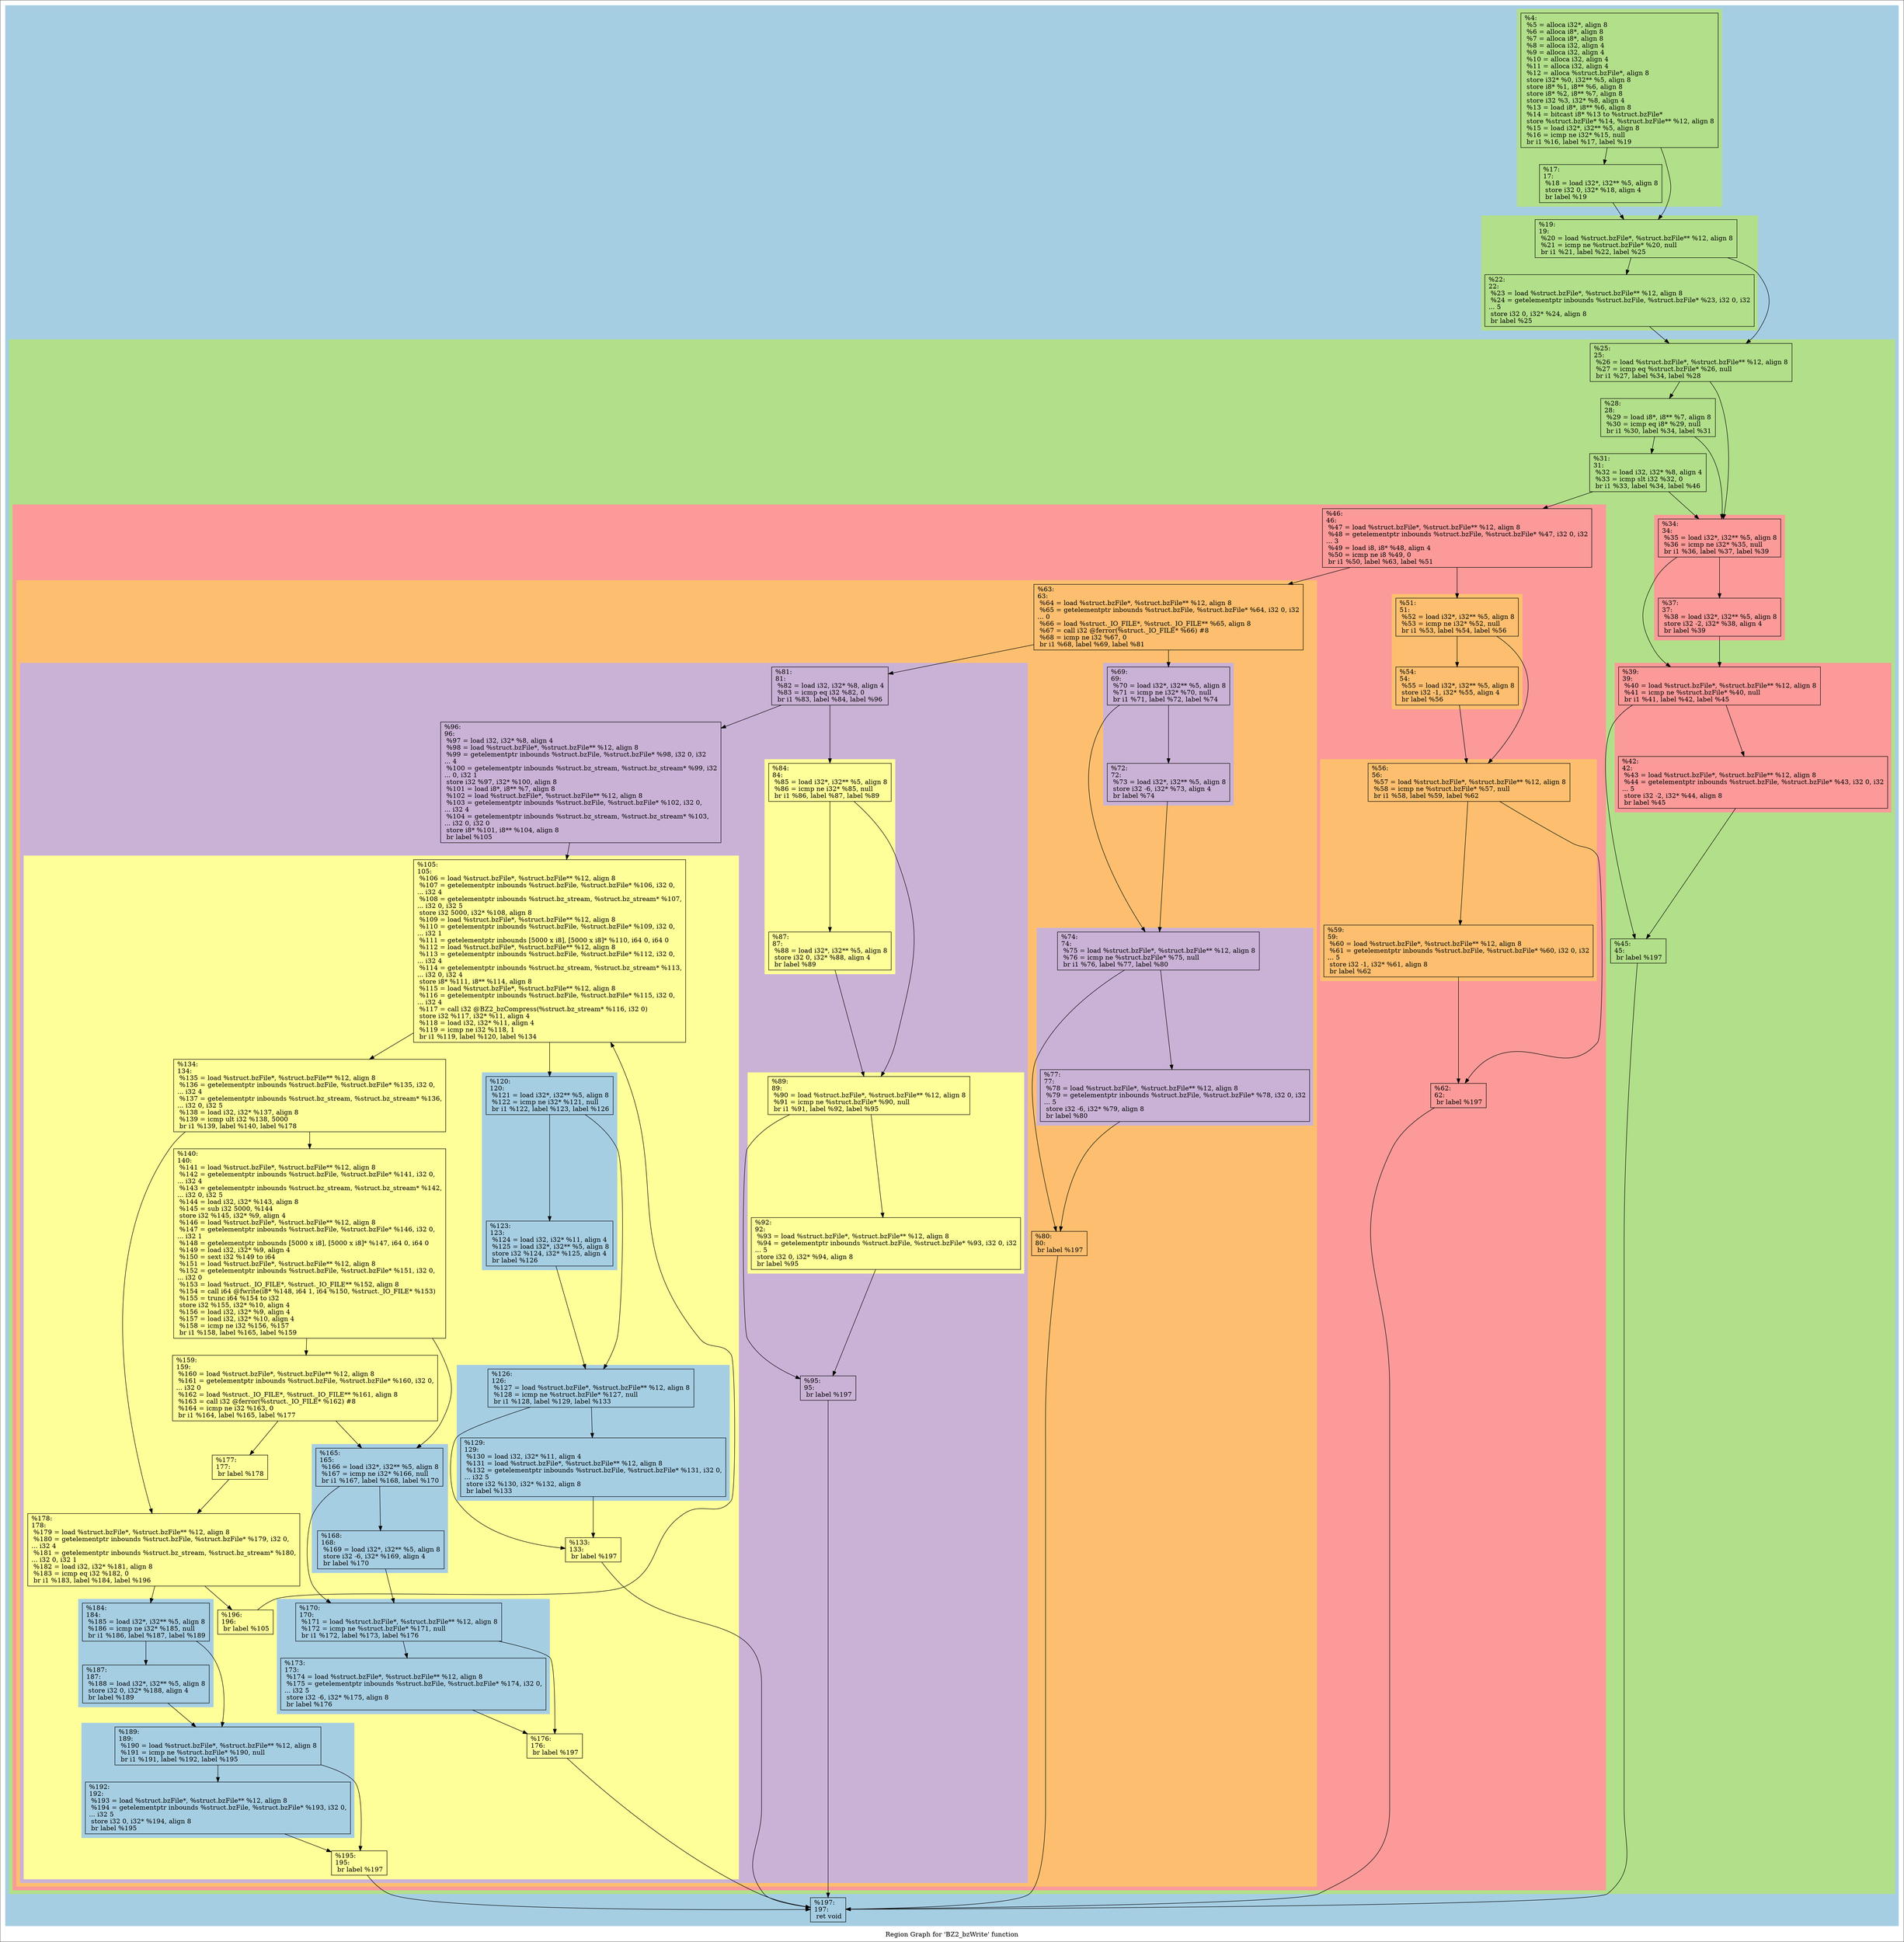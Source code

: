 digraph "Region Graph for 'BZ2_bzWrite' function" {
	label="Region Graph for 'BZ2_bzWrite' function";

	Node0x2af8f50 [shape=record,label="{%4:\l  %5 = alloca i32*, align 8\l  %6 = alloca i8*, align 8\l  %7 = alloca i8*, align 8\l  %8 = alloca i32, align 4\l  %9 = alloca i32, align 4\l  %10 = alloca i32, align 4\l  %11 = alloca i32, align 4\l  %12 = alloca %struct.bzFile*, align 8\l  store i32* %0, i32** %5, align 8\l  store i8* %1, i8** %6, align 8\l  store i8* %2, i8** %7, align 8\l  store i32 %3, i32* %8, align 4\l  %13 = load i8*, i8** %6, align 8\l  %14 = bitcast i8* %13 to %struct.bzFile*\l  store %struct.bzFile* %14, %struct.bzFile** %12, align 8\l  %15 = load i32*, i32** %5, align 8\l  %16 = icmp ne i32* %15, null\l  br i1 %16, label %17, label %19\l}"];
	Node0x2af8f50 -> Node0x2a65730;
	Node0x2af8f50 -> Node0x2839c30;
	Node0x2a65730 [shape=record,label="{%17:\l17:                                               \l  %18 = load i32*, i32** %5, align 8\l  store i32 0, i32* %18, align 4\l  br label %19\l}"];
	Node0x2a65730 -> Node0x2839c30;
	Node0x2839c30 [shape=record,label="{%19:\l19:                                               \l  %20 = load %struct.bzFile*, %struct.bzFile** %12, align 8\l  %21 = icmp ne %struct.bzFile* %20, null\l  br i1 %21, label %22, label %25\l}"];
	Node0x2839c30 -> Node0x28634d0;
	Node0x2839c30 -> Node0x2823bd0;
	Node0x28634d0 [shape=record,label="{%22:\l22:                                               \l  %23 = load %struct.bzFile*, %struct.bzFile** %12, align 8\l  %24 = getelementptr inbounds %struct.bzFile, %struct.bzFile* %23, i32 0, i32\l... 5\l  store i32 0, i32* %24, align 8\l  br label %25\l}"];
	Node0x28634d0 -> Node0x2823bd0;
	Node0x2823bd0 [shape=record,label="{%25:\l25:                                               \l  %26 = load %struct.bzFile*, %struct.bzFile** %12, align 8\l  %27 = icmp eq %struct.bzFile* %26, null\l  br i1 %27, label %34, label %28\l}"];
	Node0x2823bd0 -> Node0x2aa8ac0;
	Node0x2823bd0 -> Node0x2b33cf0;
	Node0x2aa8ac0 [shape=record,label="{%34:\l34:                                               \l  %35 = load i32*, i32** %5, align 8\l  %36 = icmp ne i32* %35, null\l  br i1 %36, label %37, label %39\l}"];
	Node0x2aa8ac0 -> Node0x2aa8700;
	Node0x2aa8ac0 -> Node0x2acb940;
	Node0x2aa8700 [shape=record,label="{%37:\l37:                                               \l  %38 = load i32*, i32** %5, align 8\l  store i32 -2, i32* %38, align 4\l  br label %39\l}"];
	Node0x2aa8700 -> Node0x2acb940;
	Node0x2acb940 [shape=record,label="{%39:\l39:                                               \l  %40 = load %struct.bzFile*, %struct.bzFile** %12, align 8\l  %41 = icmp ne %struct.bzFile* %40, null\l  br i1 %41, label %42, label %45\l}"];
	Node0x2acb940 -> Node0x28f97d0;
	Node0x2acb940 -> Node0x2a5cec0;
	Node0x28f97d0 [shape=record,label="{%42:\l42:                                               \l  %43 = load %struct.bzFile*, %struct.bzFile** %12, align 8\l  %44 = getelementptr inbounds %struct.bzFile, %struct.bzFile* %43, i32 0, i32\l... 5\l  store i32 -2, i32* %44, align 8\l  br label %45\l}"];
	Node0x28f97d0 -> Node0x2a5cec0;
	Node0x2a5cec0 [shape=record,label="{%45:\l45:                                               \l  br label %197\l}"];
	Node0x2a5cec0 -> Node0x2a9e9b0;
	Node0x2a9e9b0 [shape=record,label="{%197:\l197:                                              \l  ret void\l}"];
	Node0x2b33cf0 [shape=record,label="{%28:\l28:                                               \l  %29 = load i8*, i8** %7, align 8\l  %30 = icmp eq i8* %29, null\l  br i1 %30, label %34, label %31\l}"];
	Node0x2b33cf0 -> Node0x2aa8ac0;
	Node0x2b33cf0 -> Node0x2b5af70;
	Node0x2b5af70 [shape=record,label="{%31:\l31:                                               \l  %32 = load i32, i32* %8, align 4\l  %33 = icmp slt i32 %32, 0\l  br i1 %33, label %34, label %46\l}"];
	Node0x2b5af70 -> Node0x2aa8ac0;
	Node0x2b5af70 -> Node0x2b2de80;
	Node0x2b2de80 [shape=record,label="{%46:\l46:                                               \l  %47 = load %struct.bzFile*, %struct.bzFile** %12, align 8\l  %48 = getelementptr inbounds %struct.bzFile, %struct.bzFile* %47, i32 0, i32\l... 3\l  %49 = load i8, i8* %48, align 4\l  %50 = icmp ne i8 %49, 0\l  br i1 %50, label %63, label %51\l}"];
	Node0x2b2de80 -> Node0x2ab4590;
	Node0x2b2de80 -> Node0x27e6550;
	Node0x2ab4590 [shape=record,label="{%63:\l63:                                               \l  %64 = load %struct.bzFile*, %struct.bzFile** %12, align 8\l  %65 = getelementptr inbounds %struct.bzFile, %struct.bzFile* %64, i32 0, i32\l... 0\l  %66 = load %struct._IO_FILE*, %struct._IO_FILE** %65, align 8\l  %67 = call i32 @ferror(%struct._IO_FILE* %66) #8\l  %68 = icmp ne i32 %67, 0\l  br i1 %68, label %69, label %81\l}"];
	Node0x2ab4590 -> Node0x2a8b0e0;
	Node0x2ab4590 -> Node0x29ed650;
	Node0x2a8b0e0 [shape=record,label="{%69:\l69:                                               \l  %70 = load i32*, i32** %5, align 8\l  %71 = icmp ne i32* %70, null\l  br i1 %71, label %72, label %74\l}"];
	Node0x2a8b0e0 -> Node0x2a664d0;
	Node0x2a8b0e0 -> Node0x2a98700;
	Node0x2a664d0 [shape=record,label="{%72:\l72:                                               \l  %73 = load i32*, i32** %5, align 8\l  store i32 -6, i32* %73, align 4\l  br label %74\l}"];
	Node0x2a664d0 -> Node0x2a98700;
	Node0x2a98700 [shape=record,label="{%74:\l74:                                               \l  %75 = load %struct.bzFile*, %struct.bzFile** %12, align 8\l  %76 = icmp ne %struct.bzFile* %75, null\l  br i1 %76, label %77, label %80\l}"];
	Node0x2a98700 -> Node0x2a984c0;
	Node0x2a98700 -> Node0x2ab1580;
	Node0x2a984c0 [shape=record,label="{%77:\l77:                                               \l  %78 = load %struct.bzFile*, %struct.bzFile** %12, align 8\l  %79 = getelementptr inbounds %struct.bzFile, %struct.bzFile* %78, i32 0, i32\l... 5\l  store i32 -6, i32* %79, align 8\l  br label %80\l}"];
	Node0x2a984c0 -> Node0x2ab1580;
	Node0x2ab1580 [shape=record,label="{%80:\l80:                                               \l  br label %197\l}"];
	Node0x2ab1580 -> Node0x2a9e9b0;
	Node0x29ed650 [shape=record,label="{%81:\l81:                                               \l  %82 = load i32, i32* %8, align 4\l  %83 = icmp eq i32 %82, 0\l  br i1 %83, label %84, label %96\l}"];
	Node0x29ed650 -> Node0x2aa07a0;
	Node0x29ed650 -> Node0x2b50270;
	Node0x2aa07a0 [shape=record,label="{%84:\l84:                                               \l  %85 = load i32*, i32** %5, align 8\l  %86 = icmp ne i32* %85, null\l  br i1 %86, label %87, label %89\l}"];
	Node0x2aa07a0 -> Node0x2acb3d0;
	Node0x2aa07a0 -> Node0x2a880a0;
	Node0x2acb3d0 [shape=record,label="{%87:\l87:                                               \l  %88 = load i32*, i32** %5, align 8\l  store i32 0, i32* %88, align 4\l  br label %89\l}"];
	Node0x2acb3d0 -> Node0x2a880a0;
	Node0x2a880a0 [shape=record,label="{%89:\l89:                                               \l  %90 = load %struct.bzFile*, %struct.bzFile** %12, align 8\l  %91 = icmp ne %struct.bzFile* %90, null\l  br i1 %91, label %92, label %95\l}"];
	Node0x2a880a0 -> Node0x2a8fec0;
	Node0x2a880a0 -> Node0x2a539e0;
	Node0x2a8fec0 [shape=record,label="{%92:\l92:                                               \l  %93 = load %struct.bzFile*, %struct.bzFile** %12, align 8\l  %94 = getelementptr inbounds %struct.bzFile, %struct.bzFile* %93, i32 0, i32\l... 5\l  store i32 0, i32* %94, align 8\l  br label %95\l}"];
	Node0x2a8fec0 -> Node0x2a539e0;
	Node0x2a539e0 [shape=record,label="{%95:\l95:                                               \l  br label %197\l}"];
	Node0x2a539e0 -> Node0x2a9e9b0;
	Node0x2b50270 [shape=record,label="{%96:\l96:                                               \l  %97 = load i32, i32* %8, align 4\l  %98 = load %struct.bzFile*, %struct.bzFile** %12, align 8\l  %99 = getelementptr inbounds %struct.bzFile, %struct.bzFile* %98, i32 0, i32\l... 4\l  %100 = getelementptr inbounds %struct.bz_stream, %struct.bz_stream* %99, i32\l... 0, i32 1\l  store i32 %97, i32* %100, align 8\l  %101 = load i8*, i8** %7, align 8\l  %102 = load %struct.bzFile*, %struct.bzFile** %12, align 8\l  %103 = getelementptr inbounds %struct.bzFile, %struct.bzFile* %102, i32 0,\l... i32 4\l  %104 = getelementptr inbounds %struct.bz_stream, %struct.bz_stream* %103,\l... i32 0, i32 0\l  store i8* %101, i8** %104, align 8\l  br label %105\l}"];
	Node0x2b50270 -> Node0x2ac6ea0;
	Node0x2ac6ea0 [shape=record,label="{%105:\l105:                                              \l  %106 = load %struct.bzFile*, %struct.bzFile** %12, align 8\l  %107 = getelementptr inbounds %struct.bzFile, %struct.bzFile* %106, i32 0,\l... i32 4\l  %108 = getelementptr inbounds %struct.bz_stream, %struct.bz_stream* %107,\l... i32 0, i32 5\l  store i32 5000, i32* %108, align 8\l  %109 = load %struct.bzFile*, %struct.bzFile** %12, align 8\l  %110 = getelementptr inbounds %struct.bzFile, %struct.bzFile* %109, i32 0,\l... i32 1\l  %111 = getelementptr inbounds [5000 x i8], [5000 x i8]* %110, i64 0, i64 0\l  %112 = load %struct.bzFile*, %struct.bzFile** %12, align 8\l  %113 = getelementptr inbounds %struct.bzFile, %struct.bzFile* %112, i32 0,\l... i32 4\l  %114 = getelementptr inbounds %struct.bz_stream, %struct.bz_stream* %113,\l... i32 0, i32 4\l  store i8* %111, i8** %114, align 8\l  %115 = load %struct.bzFile*, %struct.bzFile** %12, align 8\l  %116 = getelementptr inbounds %struct.bzFile, %struct.bzFile* %115, i32 0,\l... i32 4\l  %117 = call i32 @BZ2_bzCompress(%struct.bz_stream* %116, i32 0)\l  store i32 %117, i32* %11, align 4\l  %118 = load i32, i32* %11, align 4\l  %119 = icmp ne i32 %118, 1\l  br i1 %119, label %120, label %134\l}"];
	Node0x2ac6ea0 -> Node0x2a77ca0;
	Node0x2ac6ea0 -> Node0x2a8c360;
	Node0x2a77ca0 [shape=record,label="{%120:\l120:                                              \l  %121 = load i32*, i32** %5, align 8\l  %122 = icmp ne i32* %121, null\l  br i1 %122, label %123, label %126\l}"];
	Node0x2a77ca0 -> Node0x2b38fd0;
	Node0x2a77ca0 -> Node0x2a9c310;
	Node0x2b38fd0 [shape=record,label="{%123:\l123:                                              \l  %124 = load i32, i32* %11, align 4\l  %125 = load i32*, i32** %5, align 8\l  store i32 %124, i32* %125, align 4\l  br label %126\l}"];
	Node0x2b38fd0 -> Node0x2a9c310;
	Node0x2a9c310 [shape=record,label="{%126:\l126:                                              \l  %127 = load %struct.bzFile*, %struct.bzFile** %12, align 8\l  %128 = icmp ne %struct.bzFile* %127, null\l  br i1 %128, label %129, label %133\l}"];
	Node0x2a9c310 -> Node0x2b40e50;
	Node0x2a9c310 -> Node0x2ac41b0;
	Node0x2b40e50 [shape=record,label="{%129:\l129:                                              \l  %130 = load i32, i32* %11, align 4\l  %131 = load %struct.bzFile*, %struct.bzFile** %12, align 8\l  %132 = getelementptr inbounds %struct.bzFile, %struct.bzFile* %131, i32 0,\l... i32 5\l  store i32 %130, i32* %132, align 8\l  br label %133\l}"];
	Node0x2b40e50 -> Node0x2ac41b0;
	Node0x2ac41b0 [shape=record,label="{%133:\l133:                                              \l  br label %197\l}"];
	Node0x2ac41b0 -> Node0x2a9e9b0;
	Node0x2a8c360 [shape=record,label="{%134:\l134:                                              \l  %135 = load %struct.bzFile*, %struct.bzFile** %12, align 8\l  %136 = getelementptr inbounds %struct.bzFile, %struct.bzFile* %135, i32 0,\l... i32 4\l  %137 = getelementptr inbounds %struct.bz_stream, %struct.bz_stream* %136,\l... i32 0, i32 5\l  %138 = load i32, i32* %137, align 8\l  %139 = icmp ult i32 %138, 5000\l  br i1 %139, label %140, label %178\l}"];
	Node0x2a8c360 -> Node0x2a72970;
	Node0x2a8c360 -> Node0x2ab68b0;
	Node0x2a72970 [shape=record,label="{%140:\l140:                                              \l  %141 = load %struct.bzFile*, %struct.bzFile** %12, align 8\l  %142 = getelementptr inbounds %struct.bzFile, %struct.bzFile* %141, i32 0,\l... i32 4\l  %143 = getelementptr inbounds %struct.bz_stream, %struct.bz_stream* %142,\l... i32 0, i32 5\l  %144 = load i32, i32* %143, align 8\l  %145 = sub i32 5000, %144\l  store i32 %145, i32* %9, align 4\l  %146 = load %struct.bzFile*, %struct.bzFile** %12, align 8\l  %147 = getelementptr inbounds %struct.bzFile, %struct.bzFile* %146, i32 0,\l... i32 1\l  %148 = getelementptr inbounds [5000 x i8], [5000 x i8]* %147, i64 0, i64 0\l  %149 = load i32, i32* %9, align 4\l  %150 = sext i32 %149 to i64\l  %151 = load %struct.bzFile*, %struct.bzFile** %12, align 8\l  %152 = getelementptr inbounds %struct.bzFile, %struct.bzFile* %151, i32 0,\l... i32 0\l  %153 = load %struct._IO_FILE*, %struct._IO_FILE** %152, align 8\l  %154 = call i64 @fwrite(i8* %148, i64 1, i64 %150, %struct._IO_FILE* %153)\l  %155 = trunc i64 %154 to i32\l  store i32 %155, i32* %10, align 4\l  %156 = load i32, i32* %9, align 4\l  %157 = load i32, i32* %10, align 4\l  %158 = icmp ne i32 %156, %157\l  br i1 %158, label %165, label %159\l}"];
	Node0x2a72970 -> Node0x2a8a2b0;
	Node0x2a72970 -> Node0x2810f10;
	Node0x2a8a2b0 [shape=record,label="{%165:\l165:                                              \l  %166 = load i32*, i32** %5, align 8\l  %167 = icmp ne i32* %166, null\l  br i1 %167, label %168, label %170\l}"];
	Node0x2a8a2b0 -> Node0x2ab6780;
	Node0x2a8a2b0 -> Node0x2b56a10;
	Node0x2ab6780 [shape=record,label="{%168:\l168:                                              \l  %169 = load i32*, i32** %5, align 8\l  store i32 -6, i32* %169, align 4\l  br label %170\l}"];
	Node0x2ab6780 -> Node0x2b56a10;
	Node0x2b56a10 [shape=record,label="{%170:\l170:                                              \l  %171 = load %struct.bzFile*, %struct.bzFile** %12, align 8\l  %172 = icmp ne %struct.bzFile* %171, null\l  br i1 %172, label %173, label %176\l}"];
	Node0x2b56a10 -> Node0x2a423a0;
	Node0x2b56a10 -> Node0x29aff70;
	Node0x2a423a0 [shape=record,label="{%173:\l173:                                              \l  %174 = load %struct.bzFile*, %struct.bzFile** %12, align 8\l  %175 = getelementptr inbounds %struct.bzFile, %struct.bzFile* %174, i32 0,\l... i32 5\l  store i32 -6, i32* %175, align 8\l  br label %176\l}"];
	Node0x2a423a0 -> Node0x29aff70;
	Node0x29aff70 [shape=record,label="{%176:\l176:                                              \l  br label %197\l}"];
	Node0x29aff70 -> Node0x2a9e9b0;
	Node0x2810f10 [shape=record,label="{%159:\l159:                                              \l  %160 = load %struct.bzFile*, %struct.bzFile** %12, align 8\l  %161 = getelementptr inbounds %struct.bzFile, %struct.bzFile* %160, i32 0,\l... i32 0\l  %162 = load %struct._IO_FILE*, %struct._IO_FILE** %161, align 8\l  %163 = call i32 @ferror(%struct._IO_FILE* %162) #8\l  %164 = icmp ne i32 %163, 0\l  br i1 %164, label %165, label %177\l}"];
	Node0x2810f10 -> Node0x2a8a2b0;
	Node0x2810f10 -> Node0x29ac6a0;
	Node0x29ac6a0 [shape=record,label="{%177:\l177:                                              \l  br label %178\l}"];
	Node0x29ac6a0 -> Node0x2ab68b0;
	Node0x2ab68b0 [shape=record,label="{%178:\l178:                                              \l  %179 = load %struct.bzFile*, %struct.bzFile** %12, align 8\l  %180 = getelementptr inbounds %struct.bzFile, %struct.bzFile* %179, i32 0,\l... i32 4\l  %181 = getelementptr inbounds %struct.bz_stream, %struct.bz_stream* %180,\l... i32 0, i32 1\l  %182 = load i32, i32* %181, align 8\l  %183 = icmp eq i32 %182, 0\l  br i1 %183, label %184, label %196\l}"];
	Node0x2ab68b0 -> Node0x28c0a80;
	Node0x2ab68b0 -> Node0x2a8a7c0;
	Node0x28c0a80 [shape=record,label="{%184:\l184:                                              \l  %185 = load i32*, i32** %5, align 8\l  %186 = icmp ne i32* %185, null\l  br i1 %186, label %187, label %189\l}"];
	Node0x28c0a80 -> Node0x29f4af0;
	Node0x28c0a80 -> Node0x2b42d20;
	Node0x29f4af0 [shape=record,label="{%187:\l187:                                              \l  %188 = load i32*, i32** %5, align 8\l  store i32 0, i32* %188, align 4\l  br label %189\l}"];
	Node0x29f4af0 -> Node0x2b42d20;
	Node0x2b42d20 [shape=record,label="{%189:\l189:                                              \l  %190 = load %struct.bzFile*, %struct.bzFile** %12, align 8\l  %191 = icmp ne %struct.bzFile* %190, null\l  br i1 %191, label %192, label %195\l}"];
	Node0x2b42d20 -> Node0x2ab8f70;
	Node0x2b42d20 -> Node0x2a94620;
	Node0x2ab8f70 [shape=record,label="{%192:\l192:                                              \l  %193 = load %struct.bzFile*, %struct.bzFile** %12, align 8\l  %194 = getelementptr inbounds %struct.bzFile, %struct.bzFile* %193, i32 0,\l... i32 5\l  store i32 0, i32* %194, align 8\l  br label %195\l}"];
	Node0x2ab8f70 -> Node0x2a94620;
	Node0x2a94620 [shape=record,label="{%195:\l195:                                              \l  br label %197\l}"];
	Node0x2a94620 -> Node0x2a9e9b0;
	Node0x2a8a7c0 [shape=record,label="{%196:\l196:                                              \l  br label %105\l}"];
	Node0x2a8a7c0 -> Node0x2ac6ea0[constraint=false];
	Node0x27e6550 [shape=record,label="{%51:\l51:                                               \l  %52 = load i32*, i32** %5, align 8\l  %53 = icmp ne i32* %52, null\l  br i1 %53, label %54, label %56\l}"];
	Node0x27e6550 -> Node0x2b565a0;
	Node0x27e6550 -> Node0x2ac21a0;
	Node0x2b565a0 [shape=record,label="{%54:\l54:                                               \l  %55 = load i32*, i32** %5, align 8\l  store i32 -1, i32* %55, align 4\l  br label %56\l}"];
	Node0x2b565a0 -> Node0x2ac21a0;
	Node0x2ac21a0 [shape=record,label="{%56:\l56:                                               \l  %57 = load %struct.bzFile*, %struct.bzFile** %12, align 8\l  %58 = icmp ne %struct.bzFile* %57, null\l  br i1 %58, label %59, label %62\l}"];
	Node0x2ac21a0 -> Node0x2b55440;
	Node0x2ac21a0 -> Node0x2939e60;
	Node0x2b55440 [shape=record,label="{%59:\l59:                                               \l  %60 = load %struct.bzFile*, %struct.bzFile** %12, align 8\l  %61 = getelementptr inbounds %struct.bzFile, %struct.bzFile* %60, i32 0, i32\l... 5\l  store i32 -1, i32* %61, align 8\l  br label %62\l}"];
	Node0x2b55440 -> Node0x2939e60;
	Node0x2939e60 [shape=record,label="{%62:\l62:                                               \l  br label %197\l}"];
	Node0x2939e60 -> Node0x2a9e9b0;
	colorscheme = "paired12"
        subgraph cluster_0x2b645d0 {
          label = "";
          style = filled;
          color = 1
          subgraph cluster_0x2b668a0 {
            label = "";
            style = filled;
            color = 3
            Node0x2af8f50;
            Node0x2a65730;
          }
          subgraph cluster_0x2b8c140 {
            label = "";
            style = filled;
            color = 3
            Node0x2839c30;
            Node0x28634d0;
          }
          subgraph cluster_0x2b8c0c0 {
            label = "";
            style = filled;
            color = 3
            subgraph cluster_0x27c33d0 {
              label = "";
              style = filled;
              color = 5
              Node0x2aa8ac0;
              Node0x2aa8700;
            }
            subgraph cluster_0x2b9bf00 {
              label = "";
              style = filled;
              color = 5
              Node0x2acb940;
              Node0x28f97d0;
            }
            subgraph cluster_0x2b8a550 {
              label = "";
              style = filled;
              color = 5
              subgraph cluster_0x27c2b00 {
                label = "";
                style = filled;
                color = 7
                subgraph cluster_0x2b89b90 {
                  label = "";
                  style = filled;
                  color = 9
                  Node0x2a8b0e0;
                  Node0x2a664d0;
                }
                subgraph cluster_0x27c3c00 {
                  label = "";
                  style = filled;
                  color = 9
                  Node0x2a98700;
                  Node0x2a984c0;
                }
                subgraph cluster_0x2b8df00 {
                  label = "";
                  style = filled;
                  color = 9
                  subgraph cluster_0x2b91820 {
                    label = "";
                    style = filled;
                    color = 11
                    Node0x2aa07a0;
                    Node0x2acb3d0;
                  }
                  subgraph cluster_0x2b65750 {
                    label = "";
                    style = filled;
                    color = 11
                    Node0x2a880a0;
                    Node0x2a8fec0;
                  }
                  subgraph cluster_0x2b8de80 {
                    label = "";
                    style = filled;
                    color = 11
                    subgraph cluster_0x2b642c0 {
                      label = "";
                      style = filled;
                      color = 1
                      Node0x2a77ca0;
                      Node0x2b38fd0;
                    }
                    subgraph cluster_0x2b64240 {
                      label = "";
                      style = filled;
                      color = 1
                      Node0x2a9c310;
                      Node0x2b40e50;
                    }
                    subgraph cluster_0x2b88120 {
                      label = "";
                      style = filled;
                      color = 1
                      Node0x2a8a2b0;
                      Node0x2ab6780;
                    }
                    subgraph cluster_0x2b880a0 {
                      label = "";
                      style = filled;
                      color = 1
                      Node0x2b56a10;
                      Node0x2a423a0;
                    }
                    subgraph cluster_0x2b932f0 {
                      label = "";
                      style = filled;
                      color = 1
                      Node0x28c0a80;
                      Node0x29f4af0;
                    }
                    subgraph cluster_0x2b93270 {
                      label = "";
                      style = filled;
                      color = 1
                      Node0x2b42d20;
                      Node0x2ab8f70;
                    }
                    Node0x2ac6ea0;
                    Node0x2ac41b0;
                    Node0x2a8c360;
                    Node0x2a72970;
                    Node0x29aff70;
                    Node0x2810f10;
                    Node0x29ac6a0;
                    Node0x2ab68b0;
                    Node0x2a94620;
                    Node0x2a8a7c0;
                  }
                  Node0x29ed650;
                  Node0x2a539e0;
                  Node0x2b50270;
                }
                Node0x2ab4590;
                Node0x2ab1580;
              }
              subgraph cluster_0x2b8a4d0 {
                label = "";
                style = filled;
                color = 7
                Node0x27e6550;
                Node0x2b565a0;
              }
              subgraph cluster_0x27c2b80 {
                label = "";
                style = filled;
                color = 7
                Node0x2ac21a0;
                Node0x2b55440;
              }
              Node0x2b2de80;
              Node0x2939e60;
            }
            Node0x2823bd0;
            Node0x2a5cec0;
            Node0x2b33cf0;
            Node0x2b5af70;
          }
          Node0x2a9e9b0;
        }
}
